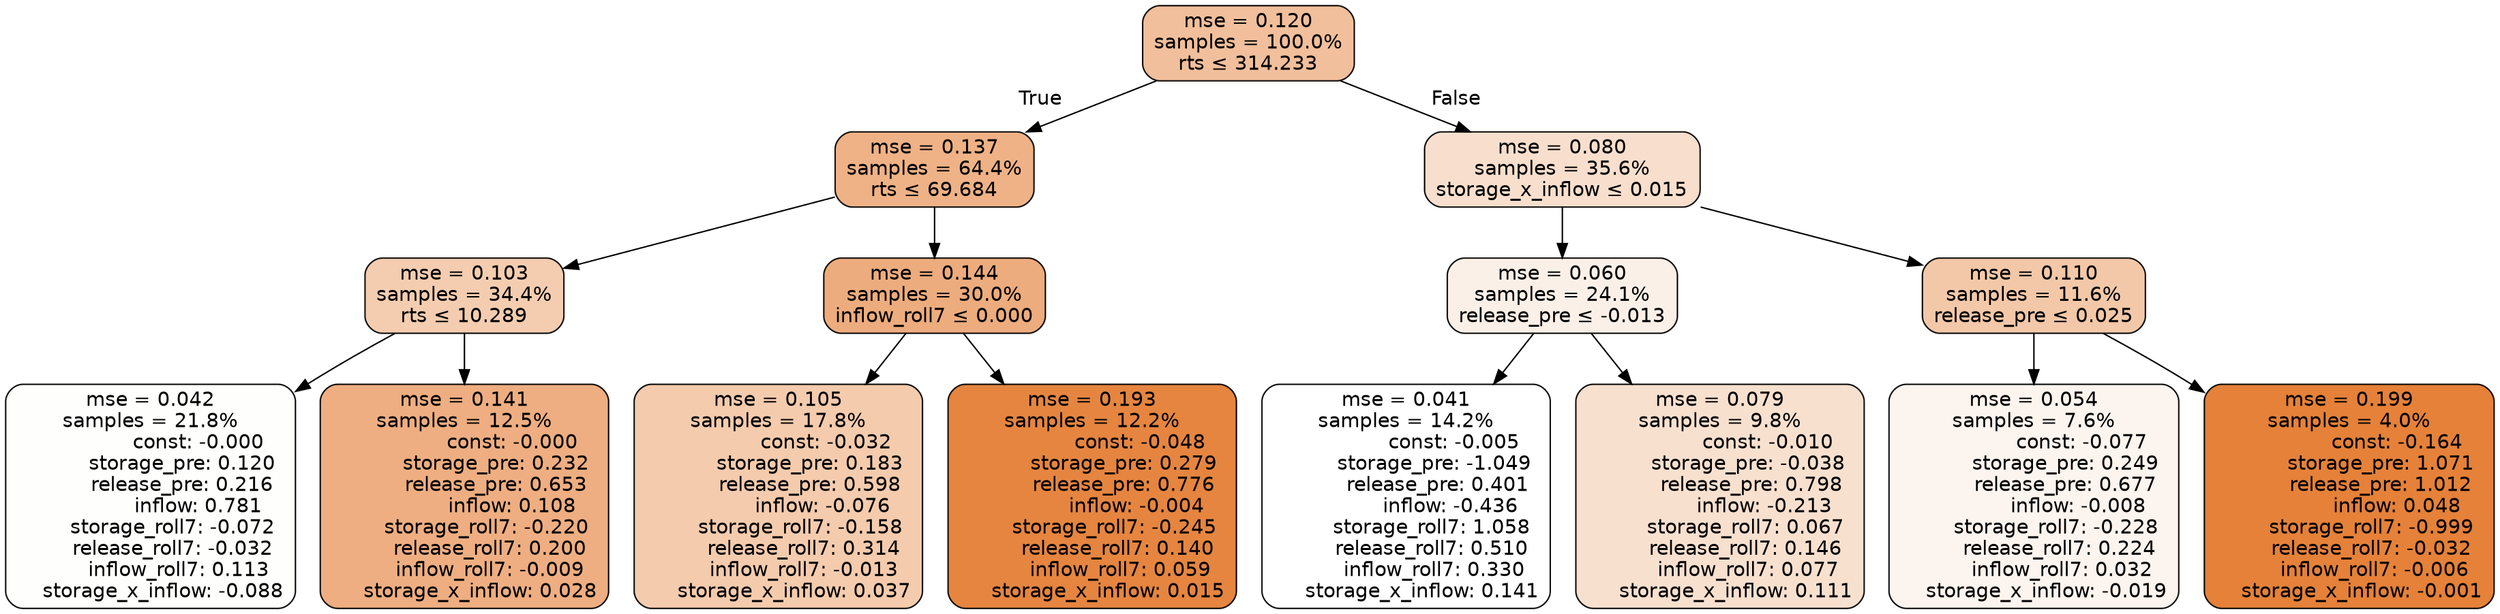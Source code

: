 digraph tree {
bgcolor="transparent"
node [shape=rectangle, style="filled, rounded", color="black", fontname=helvetica] ;
edge [fontname=helvetica] ;
	"0" [label="mse = 0.120
samples = 100.0%
rts &le; 314.233", fillcolor="#f1bf9b"]
	"1" [label="mse = 0.137
samples = 64.4%
rts &le; 69.684", fillcolor="#efb286"]
	"2" [label="mse = 0.103
samples = 34.4%
rts &le; 10.289", fillcolor="#f4cdb0"]
	"3" [label="mse = 0.042
samples = 21.8%
               const: -0.000
          storage_pre: 0.120
          release_pre: 0.216
               inflow: 0.781
       storage_roll7: -0.072
       release_roll7: -0.032
         inflow_roll7: 0.113
    storage_x_inflow: -0.088", fillcolor="#fefefd"]
	"4" [label="mse = 0.141
samples = 12.5%
               const: -0.000
          storage_pre: 0.232
          release_pre: 0.653
               inflow: 0.108
       storage_roll7: -0.220
        release_roll7: 0.200
        inflow_roll7: -0.009
     storage_x_inflow: 0.028", fillcolor="#eeae81"]
	"5" [label="mse = 0.144
samples = 30.0%
inflow_roll7 &le; 0.000", fillcolor="#edac7d"]
	"6" [label="mse = 0.105
samples = 17.8%
               const: -0.032
          storage_pre: 0.183
          release_pre: 0.598
              inflow: -0.076
       storage_roll7: -0.158
        release_roll7: 0.314
        inflow_roll7: -0.013
     storage_x_inflow: 0.037", fillcolor="#f4cbad"]
	"7" [label="mse = 0.193
samples = 12.2%
               const: -0.048
          storage_pre: 0.279
          release_pre: 0.776
              inflow: -0.004
       storage_roll7: -0.245
        release_roll7: 0.140
         inflow_roll7: 0.059
     storage_x_inflow: 0.015", fillcolor="#e58540"]
	"8" [label="mse = 0.080
samples = 35.6%
storage_x_inflow &le; 0.015", fillcolor="#f8dfcd"]
	"9" [label="mse = 0.060
samples = 24.1%
release_pre &le; -0.013", fillcolor="#fbf0e7"]
	"10" [label="mse = 0.041
samples = 14.2%
               const: -0.005
         storage_pre: -1.049
          release_pre: 0.401
              inflow: -0.436
        storage_roll7: 1.058
        release_roll7: 0.510
         inflow_roll7: 0.330
     storage_x_inflow: 0.141", fillcolor="#ffffff"]
	"11" [label="mse = 0.079
samples = 9.8%
               const: -0.010
         storage_pre: -0.038
          release_pre: 0.798
              inflow: -0.213
        storage_roll7: 0.067
        release_roll7: 0.146
         inflow_roll7: 0.077
     storage_x_inflow: 0.111", fillcolor="#f8e0cf"]
	"12" [label="mse = 0.110
samples = 11.6%
release_pre &le; 0.025", fillcolor="#f3c8a8"]
	"13" [label="mse = 0.054
samples = 7.6%
               const: -0.077
          storage_pre: 0.249
          release_pre: 0.677
              inflow: -0.008
       storage_roll7: -0.228
        release_roll7: 0.224
         inflow_roll7: 0.032
    storage_x_inflow: -0.019", fillcolor="#fcf4ee"]
	"14" [label="mse = 0.199
samples = 4.0%
               const: -0.164
          storage_pre: 1.071
          release_pre: 1.012
               inflow: 0.048
       storage_roll7: -0.999
       release_roll7: -0.032
        inflow_roll7: -0.006
    storage_x_inflow: -0.001", fillcolor="#e58139"]

	"0" -> "1" [labeldistance=2.5, labelangle=45, headlabel="True"]
	"1" -> "2"
	"2" -> "3"
	"2" -> "4"
	"1" -> "5"
	"5" -> "6"
	"5" -> "7"
	"0" -> "8" [labeldistance=2.5, labelangle=-45, headlabel="False"]
	"8" -> "9"
	"9" -> "10"
	"9" -> "11"
	"8" -> "12"
	"12" -> "13"
	"12" -> "14"
}